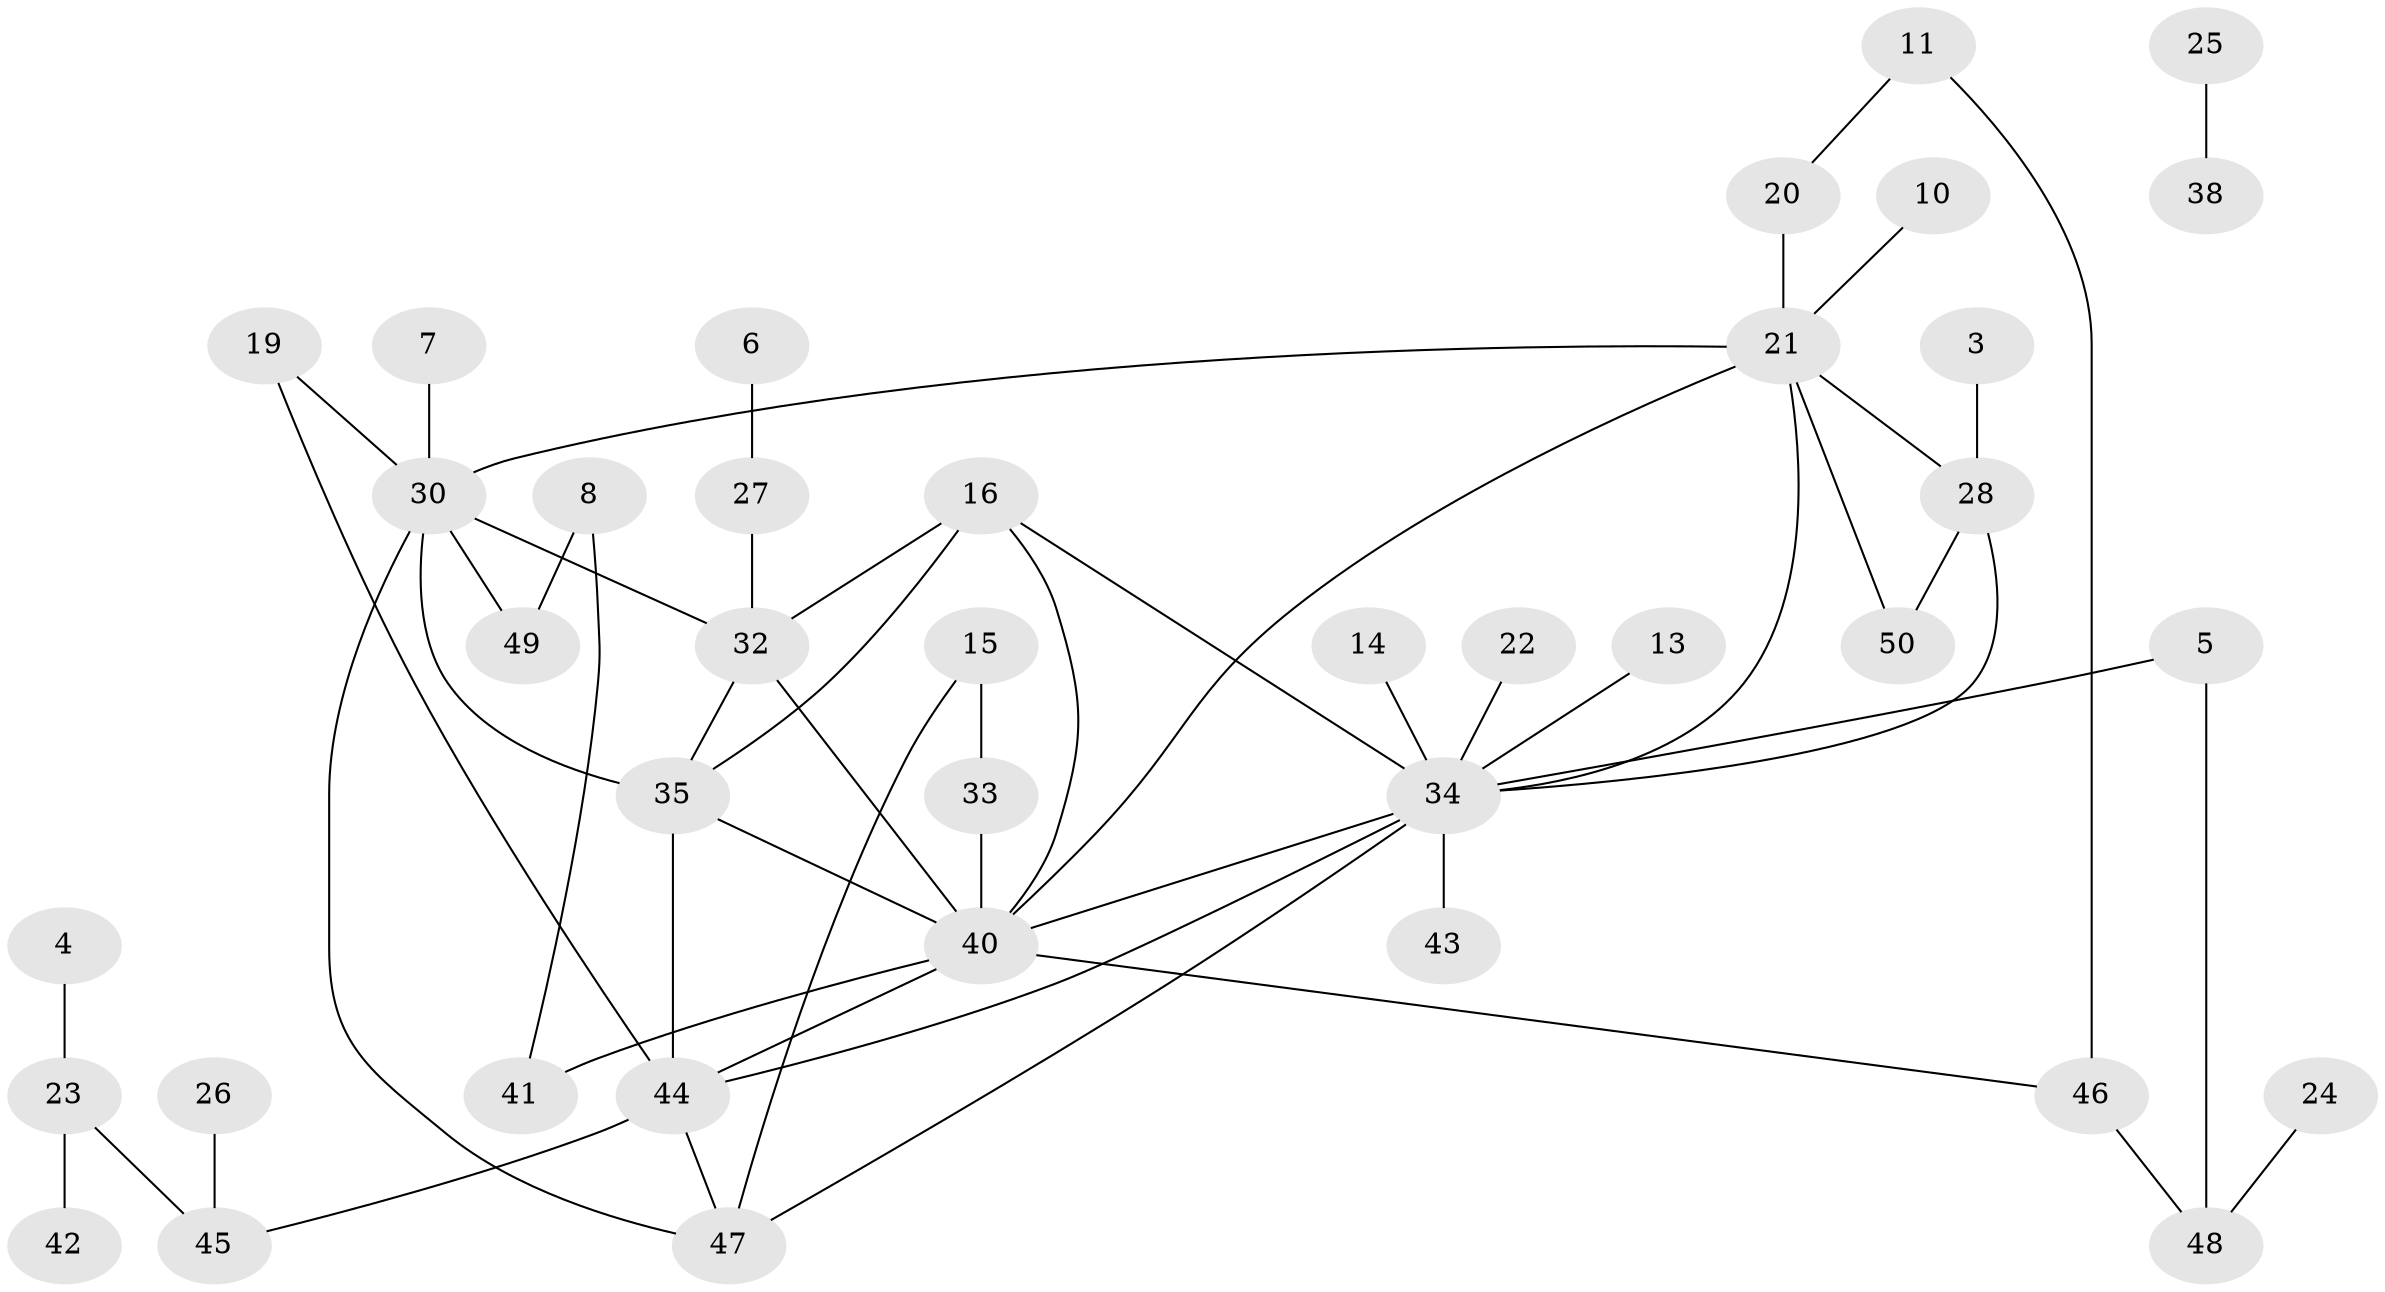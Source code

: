 // original degree distribution, {0: 0.10101010101010101, 1: 0.2727272727272727, 3: 0.1919191919191919, 2: 0.25252525252525254, 4: 0.09090909090909091, 5: 0.04040404040404041, 6: 0.030303030303030304, 9: 0.010101010101010102, 7: 0.010101010101010102}
// Generated by graph-tools (version 1.1) at 2025/00/03/09/25 03:00:54]
// undirected, 39 vertices, 55 edges
graph export_dot {
graph [start="1"]
  node [color=gray90,style=filled];
  3;
  4;
  5;
  6;
  7;
  8;
  10;
  11;
  13;
  14;
  15;
  16;
  19;
  20;
  21;
  22;
  23;
  24;
  25;
  26;
  27;
  28;
  30;
  32;
  33;
  34;
  35;
  38;
  40;
  41;
  42;
  43;
  44;
  45;
  46;
  47;
  48;
  49;
  50;
  3 -- 28 [weight=1.0];
  4 -- 23 [weight=1.0];
  5 -- 34 [weight=1.0];
  5 -- 48 [weight=1.0];
  6 -- 27 [weight=1.0];
  7 -- 30 [weight=1.0];
  8 -- 41 [weight=1.0];
  8 -- 49 [weight=1.0];
  10 -- 21 [weight=1.0];
  11 -- 20 [weight=1.0];
  11 -- 46 [weight=1.0];
  13 -- 34 [weight=1.0];
  14 -- 34 [weight=1.0];
  15 -- 33 [weight=1.0];
  15 -- 47 [weight=1.0];
  16 -- 32 [weight=1.0];
  16 -- 34 [weight=1.0];
  16 -- 35 [weight=1.0];
  16 -- 40 [weight=1.0];
  19 -- 30 [weight=1.0];
  19 -- 44 [weight=1.0];
  20 -- 21 [weight=1.0];
  21 -- 28 [weight=2.0];
  21 -- 30 [weight=1.0];
  21 -- 34 [weight=3.0];
  21 -- 40 [weight=1.0];
  21 -- 50 [weight=1.0];
  22 -- 34 [weight=1.0];
  23 -- 42 [weight=1.0];
  23 -- 45 [weight=1.0];
  24 -- 48 [weight=1.0];
  25 -- 38 [weight=1.0];
  26 -- 45 [weight=1.0];
  27 -- 32 [weight=1.0];
  28 -- 34 [weight=1.0];
  28 -- 50 [weight=1.0];
  30 -- 32 [weight=1.0];
  30 -- 35 [weight=1.0];
  30 -- 47 [weight=1.0];
  30 -- 49 [weight=1.0];
  32 -- 35 [weight=1.0];
  32 -- 40 [weight=2.0];
  33 -- 40 [weight=1.0];
  34 -- 40 [weight=3.0];
  34 -- 43 [weight=1.0];
  34 -- 44 [weight=1.0];
  34 -- 47 [weight=1.0];
  35 -- 40 [weight=2.0];
  35 -- 44 [weight=1.0];
  40 -- 41 [weight=1.0];
  40 -- 44 [weight=1.0];
  40 -- 46 [weight=1.0];
  44 -- 45 [weight=1.0];
  44 -- 47 [weight=1.0];
  46 -- 48 [weight=1.0];
}
